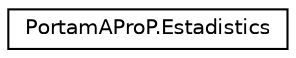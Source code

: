 digraph "Graphical Class Hierarchy"
{
  edge [fontname="Helvetica",fontsize="10",labelfontname="Helvetica",labelfontsize="10"];
  node [fontname="Helvetica",fontsize="10",shape=record];
  rankdir="LR";
  Node0 [label="PortamAProP.Estadistics",height=0.2,width=0.4,color="black", fillcolor="white", style="filled",URL="$class_portam_a_pro_p_1_1_estadistics.html",tooltip="Classe encarregada de generar els estadistics globals de totes les rutes solucionades pel backtraking..."];
}
